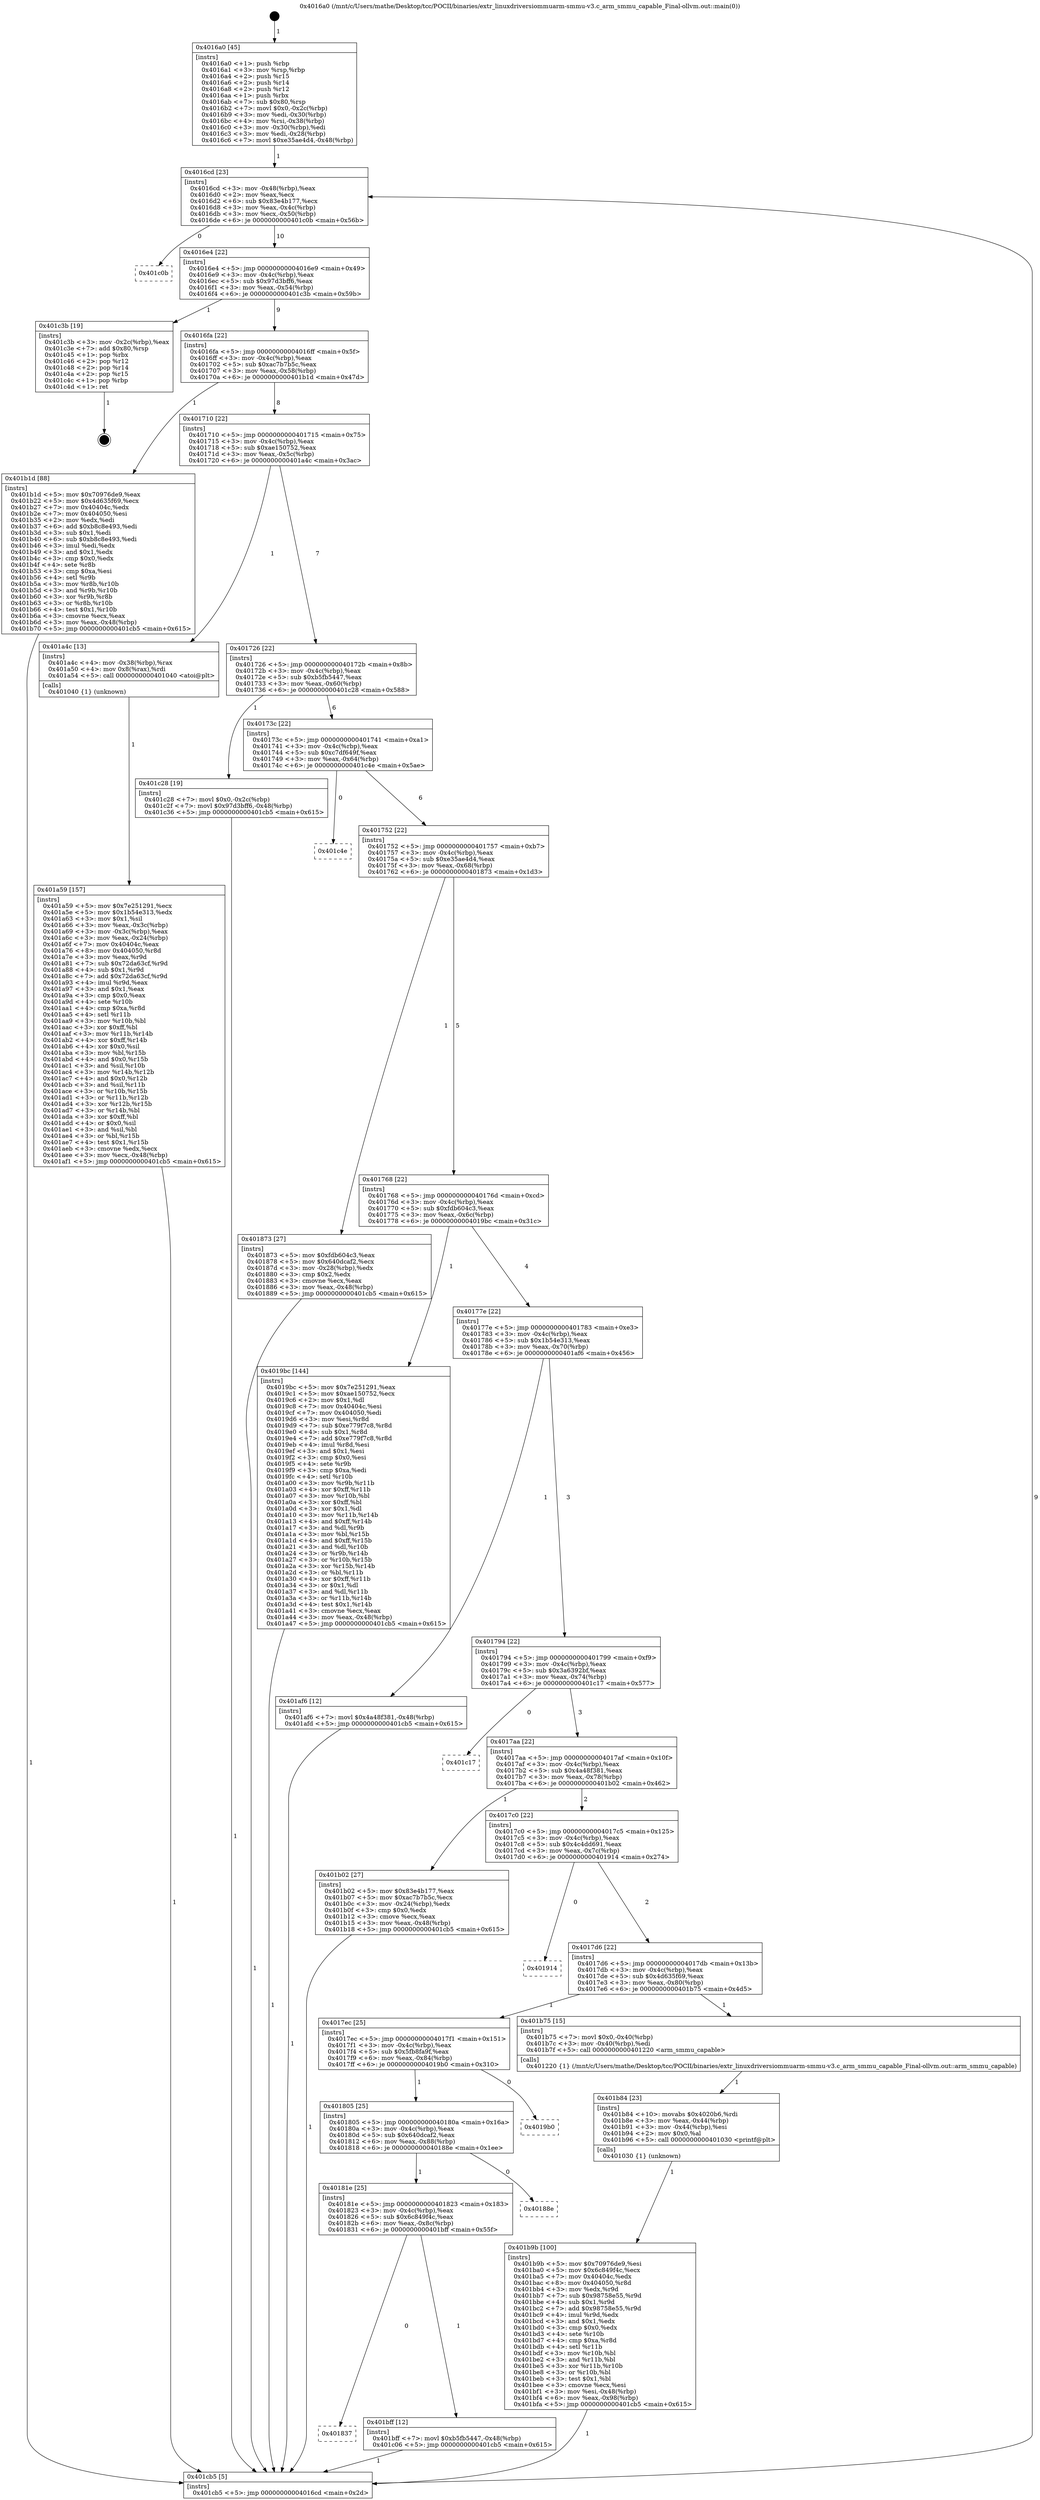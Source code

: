digraph "0x4016a0" {
  label = "0x4016a0 (/mnt/c/Users/mathe/Desktop/tcc/POCII/binaries/extr_linuxdriversiommuarm-smmu-v3.c_arm_smmu_capable_Final-ollvm.out::main(0))"
  labelloc = "t"
  node[shape=record]

  Entry [label="",width=0.3,height=0.3,shape=circle,fillcolor=black,style=filled]
  "0x4016cd" [label="{
     0x4016cd [23]\l
     | [instrs]\l
     &nbsp;&nbsp;0x4016cd \<+3\>: mov -0x48(%rbp),%eax\l
     &nbsp;&nbsp;0x4016d0 \<+2\>: mov %eax,%ecx\l
     &nbsp;&nbsp;0x4016d2 \<+6\>: sub $0x83e4b177,%ecx\l
     &nbsp;&nbsp;0x4016d8 \<+3\>: mov %eax,-0x4c(%rbp)\l
     &nbsp;&nbsp;0x4016db \<+3\>: mov %ecx,-0x50(%rbp)\l
     &nbsp;&nbsp;0x4016de \<+6\>: je 0000000000401c0b \<main+0x56b\>\l
  }"]
  "0x401c0b" [label="{
     0x401c0b\l
  }", style=dashed]
  "0x4016e4" [label="{
     0x4016e4 [22]\l
     | [instrs]\l
     &nbsp;&nbsp;0x4016e4 \<+5\>: jmp 00000000004016e9 \<main+0x49\>\l
     &nbsp;&nbsp;0x4016e9 \<+3\>: mov -0x4c(%rbp),%eax\l
     &nbsp;&nbsp;0x4016ec \<+5\>: sub $0x97d3bff6,%eax\l
     &nbsp;&nbsp;0x4016f1 \<+3\>: mov %eax,-0x54(%rbp)\l
     &nbsp;&nbsp;0x4016f4 \<+6\>: je 0000000000401c3b \<main+0x59b\>\l
  }"]
  Exit [label="",width=0.3,height=0.3,shape=circle,fillcolor=black,style=filled,peripheries=2]
  "0x401c3b" [label="{
     0x401c3b [19]\l
     | [instrs]\l
     &nbsp;&nbsp;0x401c3b \<+3\>: mov -0x2c(%rbp),%eax\l
     &nbsp;&nbsp;0x401c3e \<+7\>: add $0x80,%rsp\l
     &nbsp;&nbsp;0x401c45 \<+1\>: pop %rbx\l
     &nbsp;&nbsp;0x401c46 \<+2\>: pop %r12\l
     &nbsp;&nbsp;0x401c48 \<+2\>: pop %r14\l
     &nbsp;&nbsp;0x401c4a \<+2\>: pop %r15\l
     &nbsp;&nbsp;0x401c4c \<+1\>: pop %rbp\l
     &nbsp;&nbsp;0x401c4d \<+1\>: ret\l
  }"]
  "0x4016fa" [label="{
     0x4016fa [22]\l
     | [instrs]\l
     &nbsp;&nbsp;0x4016fa \<+5\>: jmp 00000000004016ff \<main+0x5f\>\l
     &nbsp;&nbsp;0x4016ff \<+3\>: mov -0x4c(%rbp),%eax\l
     &nbsp;&nbsp;0x401702 \<+5\>: sub $0xac7b7b5c,%eax\l
     &nbsp;&nbsp;0x401707 \<+3\>: mov %eax,-0x58(%rbp)\l
     &nbsp;&nbsp;0x40170a \<+6\>: je 0000000000401b1d \<main+0x47d\>\l
  }"]
  "0x401837" [label="{
     0x401837\l
  }", style=dashed]
  "0x401b1d" [label="{
     0x401b1d [88]\l
     | [instrs]\l
     &nbsp;&nbsp;0x401b1d \<+5\>: mov $0x70976de9,%eax\l
     &nbsp;&nbsp;0x401b22 \<+5\>: mov $0x4d635f69,%ecx\l
     &nbsp;&nbsp;0x401b27 \<+7\>: mov 0x40404c,%edx\l
     &nbsp;&nbsp;0x401b2e \<+7\>: mov 0x404050,%esi\l
     &nbsp;&nbsp;0x401b35 \<+2\>: mov %edx,%edi\l
     &nbsp;&nbsp;0x401b37 \<+6\>: add $0xb8c8e493,%edi\l
     &nbsp;&nbsp;0x401b3d \<+3\>: sub $0x1,%edi\l
     &nbsp;&nbsp;0x401b40 \<+6\>: sub $0xb8c8e493,%edi\l
     &nbsp;&nbsp;0x401b46 \<+3\>: imul %edi,%edx\l
     &nbsp;&nbsp;0x401b49 \<+3\>: and $0x1,%edx\l
     &nbsp;&nbsp;0x401b4c \<+3\>: cmp $0x0,%edx\l
     &nbsp;&nbsp;0x401b4f \<+4\>: sete %r8b\l
     &nbsp;&nbsp;0x401b53 \<+3\>: cmp $0xa,%esi\l
     &nbsp;&nbsp;0x401b56 \<+4\>: setl %r9b\l
     &nbsp;&nbsp;0x401b5a \<+3\>: mov %r8b,%r10b\l
     &nbsp;&nbsp;0x401b5d \<+3\>: and %r9b,%r10b\l
     &nbsp;&nbsp;0x401b60 \<+3\>: xor %r9b,%r8b\l
     &nbsp;&nbsp;0x401b63 \<+3\>: or %r8b,%r10b\l
     &nbsp;&nbsp;0x401b66 \<+4\>: test $0x1,%r10b\l
     &nbsp;&nbsp;0x401b6a \<+3\>: cmovne %ecx,%eax\l
     &nbsp;&nbsp;0x401b6d \<+3\>: mov %eax,-0x48(%rbp)\l
     &nbsp;&nbsp;0x401b70 \<+5\>: jmp 0000000000401cb5 \<main+0x615\>\l
  }"]
  "0x401710" [label="{
     0x401710 [22]\l
     | [instrs]\l
     &nbsp;&nbsp;0x401710 \<+5\>: jmp 0000000000401715 \<main+0x75\>\l
     &nbsp;&nbsp;0x401715 \<+3\>: mov -0x4c(%rbp),%eax\l
     &nbsp;&nbsp;0x401718 \<+5\>: sub $0xae150752,%eax\l
     &nbsp;&nbsp;0x40171d \<+3\>: mov %eax,-0x5c(%rbp)\l
     &nbsp;&nbsp;0x401720 \<+6\>: je 0000000000401a4c \<main+0x3ac\>\l
  }"]
  "0x401bff" [label="{
     0x401bff [12]\l
     | [instrs]\l
     &nbsp;&nbsp;0x401bff \<+7\>: movl $0xb5fb5447,-0x48(%rbp)\l
     &nbsp;&nbsp;0x401c06 \<+5\>: jmp 0000000000401cb5 \<main+0x615\>\l
  }"]
  "0x401a4c" [label="{
     0x401a4c [13]\l
     | [instrs]\l
     &nbsp;&nbsp;0x401a4c \<+4\>: mov -0x38(%rbp),%rax\l
     &nbsp;&nbsp;0x401a50 \<+4\>: mov 0x8(%rax),%rdi\l
     &nbsp;&nbsp;0x401a54 \<+5\>: call 0000000000401040 \<atoi@plt\>\l
     | [calls]\l
     &nbsp;&nbsp;0x401040 \{1\} (unknown)\l
  }"]
  "0x401726" [label="{
     0x401726 [22]\l
     | [instrs]\l
     &nbsp;&nbsp;0x401726 \<+5\>: jmp 000000000040172b \<main+0x8b\>\l
     &nbsp;&nbsp;0x40172b \<+3\>: mov -0x4c(%rbp),%eax\l
     &nbsp;&nbsp;0x40172e \<+5\>: sub $0xb5fb5447,%eax\l
     &nbsp;&nbsp;0x401733 \<+3\>: mov %eax,-0x60(%rbp)\l
     &nbsp;&nbsp;0x401736 \<+6\>: je 0000000000401c28 \<main+0x588\>\l
  }"]
  "0x40181e" [label="{
     0x40181e [25]\l
     | [instrs]\l
     &nbsp;&nbsp;0x40181e \<+5\>: jmp 0000000000401823 \<main+0x183\>\l
     &nbsp;&nbsp;0x401823 \<+3\>: mov -0x4c(%rbp),%eax\l
     &nbsp;&nbsp;0x401826 \<+5\>: sub $0x6c849f4c,%eax\l
     &nbsp;&nbsp;0x40182b \<+6\>: mov %eax,-0x8c(%rbp)\l
     &nbsp;&nbsp;0x401831 \<+6\>: je 0000000000401bff \<main+0x55f\>\l
  }"]
  "0x401c28" [label="{
     0x401c28 [19]\l
     | [instrs]\l
     &nbsp;&nbsp;0x401c28 \<+7\>: movl $0x0,-0x2c(%rbp)\l
     &nbsp;&nbsp;0x401c2f \<+7\>: movl $0x97d3bff6,-0x48(%rbp)\l
     &nbsp;&nbsp;0x401c36 \<+5\>: jmp 0000000000401cb5 \<main+0x615\>\l
  }"]
  "0x40173c" [label="{
     0x40173c [22]\l
     | [instrs]\l
     &nbsp;&nbsp;0x40173c \<+5\>: jmp 0000000000401741 \<main+0xa1\>\l
     &nbsp;&nbsp;0x401741 \<+3\>: mov -0x4c(%rbp),%eax\l
     &nbsp;&nbsp;0x401744 \<+5\>: sub $0xc7df649f,%eax\l
     &nbsp;&nbsp;0x401749 \<+3\>: mov %eax,-0x64(%rbp)\l
     &nbsp;&nbsp;0x40174c \<+6\>: je 0000000000401c4e \<main+0x5ae\>\l
  }"]
  "0x40188e" [label="{
     0x40188e\l
  }", style=dashed]
  "0x401c4e" [label="{
     0x401c4e\l
  }", style=dashed]
  "0x401752" [label="{
     0x401752 [22]\l
     | [instrs]\l
     &nbsp;&nbsp;0x401752 \<+5\>: jmp 0000000000401757 \<main+0xb7\>\l
     &nbsp;&nbsp;0x401757 \<+3\>: mov -0x4c(%rbp),%eax\l
     &nbsp;&nbsp;0x40175a \<+5\>: sub $0xe35ae4d4,%eax\l
     &nbsp;&nbsp;0x40175f \<+3\>: mov %eax,-0x68(%rbp)\l
     &nbsp;&nbsp;0x401762 \<+6\>: je 0000000000401873 \<main+0x1d3\>\l
  }"]
  "0x401805" [label="{
     0x401805 [25]\l
     | [instrs]\l
     &nbsp;&nbsp;0x401805 \<+5\>: jmp 000000000040180a \<main+0x16a\>\l
     &nbsp;&nbsp;0x40180a \<+3\>: mov -0x4c(%rbp),%eax\l
     &nbsp;&nbsp;0x40180d \<+5\>: sub $0x640dcaf2,%eax\l
     &nbsp;&nbsp;0x401812 \<+6\>: mov %eax,-0x88(%rbp)\l
     &nbsp;&nbsp;0x401818 \<+6\>: je 000000000040188e \<main+0x1ee\>\l
  }"]
  "0x401873" [label="{
     0x401873 [27]\l
     | [instrs]\l
     &nbsp;&nbsp;0x401873 \<+5\>: mov $0xfdb604c3,%eax\l
     &nbsp;&nbsp;0x401878 \<+5\>: mov $0x640dcaf2,%ecx\l
     &nbsp;&nbsp;0x40187d \<+3\>: mov -0x28(%rbp),%edx\l
     &nbsp;&nbsp;0x401880 \<+3\>: cmp $0x2,%edx\l
     &nbsp;&nbsp;0x401883 \<+3\>: cmovne %ecx,%eax\l
     &nbsp;&nbsp;0x401886 \<+3\>: mov %eax,-0x48(%rbp)\l
     &nbsp;&nbsp;0x401889 \<+5\>: jmp 0000000000401cb5 \<main+0x615\>\l
  }"]
  "0x401768" [label="{
     0x401768 [22]\l
     | [instrs]\l
     &nbsp;&nbsp;0x401768 \<+5\>: jmp 000000000040176d \<main+0xcd\>\l
     &nbsp;&nbsp;0x40176d \<+3\>: mov -0x4c(%rbp),%eax\l
     &nbsp;&nbsp;0x401770 \<+5\>: sub $0xfdb604c3,%eax\l
     &nbsp;&nbsp;0x401775 \<+3\>: mov %eax,-0x6c(%rbp)\l
     &nbsp;&nbsp;0x401778 \<+6\>: je 00000000004019bc \<main+0x31c\>\l
  }"]
  "0x401cb5" [label="{
     0x401cb5 [5]\l
     | [instrs]\l
     &nbsp;&nbsp;0x401cb5 \<+5\>: jmp 00000000004016cd \<main+0x2d\>\l
  }"]
  "0x4016a0" [label="{
     0x4016a0 [45]\l
     | [instrs]\l
     &nbsp;&nbsp;0x4016a0 \<+1\>: push %rbp\l
     &nbsp;&nbsp;0x4016a1 \<+3\>: mov %rsp,%rbp\l
     &nbsp;&nbsp;0x4016a4 \<+2\>: push %r15\l
     &nbsp;&nbsp;0x4016a6 \<+2\>: push %r14\l
     &nbsp;&nbsp;0x4016a8 \<+2\>: push %r12\l
     &nbsp;&nbsp;0x4016aa \<+1\>: push %rbx\l
     &nbsp;&nbsp;0x4016ab \<+7\>: sub $0x80,%rsp\l
     &nbsp;&nbsp;0x4016b2 \<+7\>: movl $0x0,-0x2c(%rbp)\l
     &nbsp;&nbsp;0x4016b9 \<+3\>: mov %edi,-0x30(%rbp)\l
     &nbsp;&nbsp;0x4016bc \<+4\>: mov %rsi,-0x38(%rbp)\l
     &nbsp;&nbsp;0x4016c0 \<+3\>: mov -0x30(%rbp),%edi\l
     &nbsp;&nbsp;0x4016c3 \<+3\>: mov %edi,-0x28(%rbp)\l
     &nbsp;&nbsp;0x4016c6 \<+7\>: movl $0xe35ae4d4,-0x48(%rbp)\l
  }"]
  "0x4019b0" [label="{
     0x4019b0\l
  }", style=dashed]
  "0x4019bc" [label="{
     0x4019bc [144]\l
     | [instrs]\l
     &nbsp;&nbsp;0x4019bc \<+5\>: mov $0x7e251291,%eax\l
     &nbsp;&nbsp;0x4019c1 \<+5\>: mov $0xae150752,%ecx\l
     &nbsp;&nbsp;0x4019c6 \<+2\>: mov $0x1,%dl\l
     &nbsp;&nbsp;0x4019c8 \<+7\>: mov 0x40404c,%esi\l
     &nbsp;&nbsp;0x4019cf \<+7\>: mov 0x404050,%edi\l
     &nbsp;&nbsp;0x4019d6 \<+3\>: mov %esi,%r8d\l
     &nbsp;&nbsp;0x4019d9 \<+7\>: sub $0xe779f7c8,%r8d\l
     &nbsp;&nbsp;0x4019e0 \<+4\>: sub $0x1,%r8d\l
     &nbsp;&nbsp;0x4019e4 \<+7\>: add $0xe779f7c8,%r8d\l
     &nbsp;&nbsp;0x4019eb \<+4\>: imul %r8d,%esi\l
     &nbsp;&nbsp;0x4019ef \<+3\>: and $0x1,%esi\l
     &nbsp;&nbsp;0x4019f2 \<+3\>: cmp $0x0,%esi\l
     &nbsp;&nbsp;0x4019f5 \<+4\>: sete %r9b\l
     &nbsp;&nbsp;0x4019f9 \<+3\>: cmp $0xa,%edi\l
     &nbsp;&nbsp;0x4019fc \<+4\>: setl %r10b\l
     &nbsp;&nbsp;0x401a00 \<+3\>: mov %r9b,%r11b\l
     &nbsp;&nbsp;0x401a03 \<+4\>: xor $0xff,%r11b\l
     &nbsp;&nbsp;0x401a07 \<+3\>: mov %r10b,%bl\l
     &nbsp;&nbsp;0x401a0a \<+3\>: xor $0xff,%bl\l
     &nbsp;&nbsp;0x401a0d \<+3\>: xor $0x1,%dl\l
     &nbsp;&nbsp;0x401a10 \<+3\>: mov %r11b,%r14b\l
     &nbsp;&nbsp;0x401a13 \<+4\>: and $0xff,%r14b\l
     &nbsp;&nbsp;0x401a17 \<+3\>: and %dl,%r9b\l
     &nbsp;&nbsp;0x401a1a \<+3\>: mov %bl,%r15b\l
     &nbsp;&nbsp;0x401a1d \<+4\>: and $0xff,%r15b\l
     &nbsp;&nbsp;0x401a21 \<+3\>: and %dl,%r10b\l
     &nbsp;&nbsp;0x401a24 \<+3\>: or %r9b,%r14b\l
     &nbsp;&nbsp;0x401a27 \<+3\>: or %r10b,%r15b\l
     &nbsp;&nbsp;0x401a2a \<+3\>: xor %r15b,%r14b\l
     &nbsp;&nbsp;0x401a2d \<+3\>: or %bl,%r11b\l
     &nbsp;&nbsp;0x401a30 \<+4\>: xor $0xff,%r11b\l
     &nbsp;&nbsp;0x401a34 \<+3\>: or $0x1,%dl\l
     &nbsp;&nbsp;0x401a37 \<+3\>: and %dl,%r11b\l
     &nbsp;&nbsp;0x401a3a \<+3\>: or %r11b,%r14b\l
     &nbsp;&nbsp;0x401a3d \<+4\>: test $0x1,%r14b\l
     &nbsp;&nbsp;0x401a41 \<+3\>: cmovne %ecx,%eax\l
     &nbsp;&nbsp;0x401a44 \<+3\>: mov %eax,-0x48(%rbp)\l
     &nbsp;&nbsp;0x401a47 \<+5\>: jmp 0000000000401cb5 \<main+0x615\>\l
  }"]
  "0x40177e" [label="{
     0x40177e [22]\l
     | [instrs]\l
     &nbsp;&nbsp;0x40177e \<+5\>: jmp 0000000000401783 \<main+0xe3\>\l
     &nbsp;&nbsp;0x401783 \<+3\>: mov -0x4c(%rbp),%eax\l
     &nbsp;&nbsp;0x401786 \<+5\>: sub $0x1b54e313,%eax\l
     &nbsp;&nbsp;0x40178b \<+3\>: mov %eax,-0x70(%rbp)\l
     &nbsp;&nbsp;0x40178e \<+6\>: je 0000000000401af6 \<main+0x456\>\l
  }"]
  "0x401a59" [label="{
     0x401a59 [157]\l
     | [instrs]\l
     &nbsp;&nbsp;0x401a59 \<+5\>: mov $0x7e251291,%ecx\l
     &nbsp;&nbsp;0x401a5e \<+5\>: mov $0x1b54e313,%edx\l
     &nbsp;&nbsp;0x401a63 \<+3\>: mov $0x1,%sil\l
     &nbsp;&nbsp;0x401a66 \<+3\>: mov %eax,-0x3c(%rbp)\l
     &nbsp;&nbsp;0x401a69 \<+3\>: mov -0x3c(%rbp),%eax\l
     &nbsp;&nbsp;0x401a6c \<+3\>: mov %eax,-0x24(%rbp)\l
     &nbsp;&nbsp;0x401a6f \<+7\>: mov 0x40404c,%eax\l
     &nbsp;&nbsp;0x401a76 \<+8\>: mov 0x404050,%r8d\l
     &nbsp;&nbsp;0x401a7e \<+3\>: mov %eax,%r9d\l
     &nbsp;&nbsp;0x401a81 \<+7\>: sub $0x72da63cf,%r9d\l
     &nbsp;&nbsp;0x401a88 \<+4\>: sub $0x1,%r9d\l
     &nbsp;&nbsp;0x401a8c \<+7\>: add $0x72da63cf,%r9d\l
     &nbsp;&nbsp;0x401a93 \<+4\>: imul %r9d,%eax\l
     &nbsp;&nbsp;0x401a97 \<+3\>: and $0x1,%eax\l
     &nbsp;&nbsp;0x401a9a \<+3\>: cmp $0x0,%eax\l
     &nbsp;&nbsp;0x401a9d \<+4\>: sete %r10b\l
     &nbsp;&nbsp;0x401aa1 \<+4\>: cmp $0xa,%r8d\l
     &nbsp;&nbsp;0x401aa5 \<+4\>: setl %r11b\l
     &nbsp;&nbsp;0x401aa9 \<+3\>: mov %r10b,%bl\l
     &nbsp;&nbsp;0x401aac \<+3\>: xor $0xff,%bl\l
     &nbsp;&nbsp;0x401aaf \<+3\>: mov %r11b,%r14b\l
     &nbsp;&nbsp;0x401ab2 \<+4\>: xor $0xff,%r14b\l
     &nbsp;&nbsp;0x401ab6 \<+4\>: xor $0x0,%sil\l
     &nbsp;&nbsp;0x401aba \<+3\>: mov %bl,%r15b\l
     &nbsp;&nbsp;0x401abd \<+4\>: and $0x0,%r15b\l
     &nbsp;&nbsp;0x401ac1 \<+3\>: and %sil,%r10b\l
     &nbsp;&nbsp;0x401ac4 \<+3\>: mov %r14b,%r12b\l
     &nbsp;&nbsp;0x401ac7 \<+4\>: and $0x0,%r12b\l
     &nbsp;&nbsp;0x401acb \<+3\>: and %sil,%r11b\l
     &nbsp;&nbsp;0x401ace \<+3\>: or %r10b,%r15b\l
     &nbsp;&nbsp;0x401ad1 \<+3\>: or %r11b,%r12b\l
     &nbsp;&nbsp;0x401ad4 \<+3\>: xor %r12b,%r15b\l
     &nbsp;&nbsp;0x401ad7 \<+3\>: or %r14b,%bl\l
     &nbsp;&nbsp;0x401ada \<+3\>: xor $0xff,%bl\l
     &nbsp;&nbsp;0x401add \<+4\>: or $0x0,%sil\l
     &nbsp;&nbsp;0x401ae1 \<+3\>: and %sil,%bl\l
     &nbsp;&nbsp;0x401ae4 \<+3\>: or %bl,%r15b\l
     &nbsp;&nbsp;0x401ae7 \<+4\>: test $0x1,%r15b\l
     &nbsp;&nbsp;0x401aeb \<+3\>: cmovne %edx,%ecx\l
     &nbsp;&nbsp;0x401aee \<+3\>: mov %ecx,-0x48(%rbp)\l
     &nbsp;&nbsp;0x401af1 \<+5\>: jmp 0000000000401cb5 \<main+0x615\>\l
  }"]
  "0x401b9b" [label="{
     0x401b9b [100]\l
     | [instrs]\l
     &nbsp;&nbsp;0x401b9b \<+5\>: mov $0x70976de9,%esi\l
     &nbsp;&nbsp;0x401ba0 \<+5\>: mov $0x6c849f4c,%ecx\l
     &nbsp;&nbsp;0x401ba5 \<+7\>: mov 0x40404c,%edx\l
     &nbsp;&nbsp;0x401bac \<+8\>: mov 0x404050,%r8d\l
     &nbsp;&nbsp;0x401bb4 \<+3\>: mov %edx,%r9d\l
     &nbsp;&nbsp;0x401bb7 \<+7\>: sub $0x98758e55,%r9d\l
     &nbsp;&nbsp;0x401bbe \<+4\>: sub $0x1,%r9d\l
     &nbsp;&nbsp;0x401bc2 \<+7\>: add $0x98758e55,%r9d\l
     &nbsp;&nbsp;0x401bc9 \<+4\>: imul %r9d,%edx\l
     &nbsp;&nbsp;0x401bcd \<+3\>: and $0x1,%edx\l
     &nbsp;&nbsp;0x401bd0 \<+3\>: cmp $0x0,%edx\l
     &nbsp;&nbsp;0x401bd3 \<+4\>: sete %r10b\l
     &nbsp;&nbsp;0x401bd7 \<+4\>: cmp $0xa,%r8d\l
     &nbsp;&nbsp;0x401bdb \<+4\>: setl %r11b\l
     &nbsp;&nbsp;0x401bdf \<+3\>: mov %r10b,%bl\l
     &nbsp;&nbsp;0x401be2 \<+3\>: and %r11b,%bl\l
     &nbsp;&nbsp;0x401be5 \<+3\>: xor %r11b,%r10b\l
     &nbsp;&nbsp;0x401be8 \<+3\>: or %r10b,%bl\l
     &nbsp;&nbsp;0x401beb \<+3\>: test $0x1,%bl\l
     &nbsp;&nbsp;0x401bee \<+3\>: cmovne %ecx,%esi\l
     &nbsp;&nbsp;0x401bf1 \<+3\>: mov %esi,-0x48(%rbp)\l
     &nbsp;&nbsp;0x401bf4 \<+6\>: mov %eax,-0x98(%rbp)\l
     &nbsp;&nbsp;0x401bfa \<+5\>: jmp 0000000000401cb5 \<main+0x615\>\l
  }"]
  "0x401af6" [label="{
     0x401af6 [12]\l
     | [instrs]\l
     &nbsp;&nbsp;0x401af6 \<+7\>: movl $0x4a48f381,-0x48(%rbp)\l
     &nbsp;&nbsp;0x401afd \<+5\>: jmp 0000000000401cb5 \<main+0x615\>\l
  }"]
  "0x401794" [label="{
     0x401794 [22]\l
     | [instrs]\l
     &nbsp;&nbsp;0x401794 \<+5\>: jmp 0000000000401799 \<main+0xf9\>\l
     &nbsp;&nbsp;0x401799 \<+3\>: mov -0x4c(%rbp),%eax\l
     &nbsp;&nbsp;0x40179c \<+5\>: sub $0x3a6392bf,%eax\l
     &nbsp;&nbsp;0x4017a1 \<+3\>: mov %eax,-0x74(%rbp)\l
     &nbsp;&nbsp;0x4017a4 \<+6\>: je 0000000000401c17 \<main+0x577\>\l
  }"]
  "0x401b84" [label="{
     0x401b84 [23]\l
     | [instrs]\l
     &nbsp;&nbsp;0x401b84 \<+10\>: movabs $0x4020b6,%rdi\l
     &nbsp;&nbsp;0x401b8e \<+3\>: mov %eax,-0x44(%rbp)\l
     &nbsp;&nbsp;0x401b91 \<+3\>: mov -0x44(%rbp),%esi\l
     &nbsp;&nbsp;0x401b94 \<+2\>: mov $0x0,%al\l
     &nbsp;&nbsp;0x401b96 \<+5\>: call 0000000000401030 \<printf@plt\>\l
     | [calls]\l
     &nbsp;&nbsp;0x401030 \{1\} (unknown)\l
  }"]
  "0x401c17" [label="{
     0x401c17\l
  }", style=dashed]
  "0x4017aa" [label="{
     0x4017aa [22]\l
     | [instrs]\l
     &nbsp;&nbsp;0x4017aa \<+5\>: jmp 00000000004017af \<main+0x10f\>\l
     &nbsp;&nbsp;0x4017af \<+3\>: mov -0x4c(%rbp),%eax\l
     &nbsp;&nbsp;0x4017b2 \<+5\>: sub $0x4a48f381,%eax\l
     &nbsp;&nbsp;0x4017b7 \<+3\>: mov %eax,-0x78(%rbp)\l
     &nbsp;&nbsp;0x4017ba \<+6\>: je 0000000000401b02 \<main+0x462\>\l
  }"]
  "0x4017ec" [label="{
     0x4017ec [25]\l
     | [instrs]\l
     &nbsp;&nbsp;0x4017ec \<+5\>: jmp 00000000004017f1 \<main+0x151\>\l
     &nbsp;&nbsp;0x4017f1 \<+3\>: mov -0x4c(%rbp),%eax\l
     &nbsp;&nbsp;0x4017f4 \<+5\>: sub $0x5fb8fa9f,%eax\l
     &nbsp;&nbsp;0x4017f9 \<+6\>: mov %eax,-0x84(%rbp)\l
     &nbsp;&nbsp;0x4017ff \<+6\>: je 00000000004019b0 \<main+0x310\>\l
  }"]
  "0x401b02" [label="{
     0x401b02 [27]\l
     | [instrs]\l
     &nbsp;&nbsp;0x401b02 \<+5\>: mov $0x83e4b177,%eax\l
     &nbsp;&nbsp;0x401b07 \<+5\>: mov $0xac7b7b5c,%ecx\l
     &nbsp;&nbsp;0x401b0c \<+3\>: mov -0x24(%rbp),%edx\l
     &nbsp;&nbsp;0x401b0f \<+3\>: cmp $0x0,%edx\l
     &nbsp;&nbsp;0x401b12 \<+3\>: cmove %ecx,%eax\l
     &nbsp;&nbsp;0x401b15 \<+3\>: mov %eax,-0x48(%rbp)\l
     &nbsp;&nbsp;0x401b18 \<+5\>: jmp 0000000000401cb5 \<main+0x615\>\l
  }"]
  "0x4017c0" [label="{
     0x4017c0 [22]\l
     | [instrs]\l
     &nbsp;&nbsp;0x4017c0 \<+5\>: jmp 00000000004017c5 \<main+0x125\>\l
     &nbsp;&nbsp;0x4017c5 \<+3\>: mov -0x4c(%rbp),%eax\l
     &nbsp;&nbsp;0x4017c8 \<+5\>: sub $0x4c4dd691,%eax\l
     &nbsp;&nbsp;0x4017cd \<+3\>: mov %eax,-0x7c(%rbp)\l
     &nbsp;&nbsp;0x4017d0 \<+6\>: je 0000000000401914 \<main+0x274\>\l
  }"]
  "0x401b75" [label="{
     0x401b75 [15]\l
     | [instrs]\l
     &nbsp;&nbsp;0x401b75 \<+7\>: movl $0x0,-0x40(%rbp)\l
     &nbsp;&nbsp;0x401b7c \<+3\>: mov -0x40(%rbp),%edi\l
     &nbsp;&nbsp;0x401b7f \<+5\>: call 0000000000401220 \<arm_smmu_capable\>\l
     | [calls]\l
     &nbsp;&nbsp;0x401220 \{1\} (/mnt/c/Users/mathe/Desktop/tcc/POCII/binaries/extr_linuxdriversiommuarm-smmu-v3.c_arm_smmu_capable_Final-ollvm.out::arm_smmu_capable)\l
  }"]
  "0x401914" [label="{
     0x401914\l
  }", style=dashed]
  "0x4017d6" [label="{
     0x4017d6 [22]\l
     | [instrs]\l
     &nbsp;&nbsp;0x4017d6 \<+5\>: jmp 00000000004017db \<main+0x13b\>\l
     &nbsp;&nbsp;0x4017db \<+3\>: mov -0x4c(%rbp),%eax\l
     &nbsp;&nbsp;0x4017de \<+5\>: sub $0x4d635f69,%eax\l
     &nbsp;&nbsp;0x4017e3 \<+3\>: mov %eax,-0x80(%rbp)\l
     &nbsp;&nbsp;0x4017e6 \<+6\>: je 0000000000401b75 \<main+0x4d5\>\l
  }"]
  Entry -> "0x4016a0" [label=" 1"]
  "0x4016cd" -> "0x401c0b" [label=" 0"]
  "0x4016cd" -> "0x4016e4" [label=" 10"]
  "0x401c3b" -> Exit [label=" 1"]
  "0x4016e4" -> "0x401c3b" [label=" 1"]
  "0x4016e4" -> "0x4016fa" [label=" 9"]
  "0x401c28" -> "0x401cb5" [label=" 1"]
  "0x4016fa" -> "0x401b1d" [label=" 1"]
  "0x4016fa" -> "0x401710" [label=" 8"]
  "0x401bff" -> "0x401cb5" [label=" 1"]
  "0x401710" -> "0x401a4c" [label=" 1"]
  "0x401710" -> "0x401726" [label=" 7"]
  "0x40181e" -> "0x401837" [label=" 0"]
  "0x401726" -> "0x401c28" [label=" 1"]
  "0x401726" -> "0x40173c" [label=" 6"]
  "0x40181e" -> "0x401bff" [label=" 1"]
  "0x40173c" -> "0x401c4e" [label=" 0"]
  "0x40173c" -> "0x401752" [label=" 6"]
  "0x401805" -> "0x40181e" [label=" 1"]
  "0x401752" -> "0x401873" [label=" 1"]
  "0x401752" -> "0x401768" [label=" 5"]
  "0x401873" -> "0x401cb5" [label=" 1"]
  "0x4016a0" -> "0x4016cd" [label=" 1"]
  "0x401cb5" -> "0x4016cd" [label=" 9"]
  "0x401805" -> "0x40188e" [label=" 0"]
  "0x401768" -> "0x4019bc" [label=" 1"]
  "0x401768" -> "0x40177e" [label=" 4"]
  "0x4019bc" -> "0x401cb5" [label=" 1"]
  "0x401a4c" -> "0x401a59" [label=" 1"]
  "0x401a59" -> "0x401cb5" [label=" 1"]
  "0x4017ec" -> "0x401805" [label=" 1"]
  "0x40177e" -> "0x401af6" [label=" 1"]
  "0x40177e" -> "0x401794" [label=" 3"]
  "0x401af6" -> "0x401cb5" [label=" 1"]
  "0x4017ec" -> "0x4019b0" [label=" 0"]
  "0x401794" -> "0x401c17" [label=" 0"]
  "0x401794" -> "0x4017aa" [label=" 3"]
  "0x401b9b" -> "0x401cb5" [label=" 1"]
  "0x4017aa" -> "0x401b02" [label=" 1"]
  "0x4017aa" -> "0x4017c0" [label=" 2"]
  "0x401b02" -> "0x401cb5" [label=" 1"]
  "0x401b1d" -> "0x401cb5" [label=" 1"]
  "0x401b84" -> "0x401b9b" [label=" 1"]
  "0x4017c0" -> "0x401914" [label=" 0"]
  "0x4017c0" -> "0x4017d6" [label=" 2"]
  "0x401b75" -> "0x401b84" [label=" 1"]
  "0x4017d6" -> "0x401b75" [label=" 1"]
  "0x4017d6" -> "0x4017ec" [label=" 1"]
}
